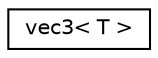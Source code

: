 digraph "Graphical Class Hierarchy"
{
  edge [fontname="Helvetica",fontsize="10",labelfontname="Helvetica",labelfontsize="10"];
  node [fontname="Helvetica",fontsize="10",shape=record];
  rankdir="LR";
  Node0 [label="vec3\< T \>",height=0.2,width=0.4,color="black", fillcolor="white", style="filled",URL="$structvec3.html"];
}
